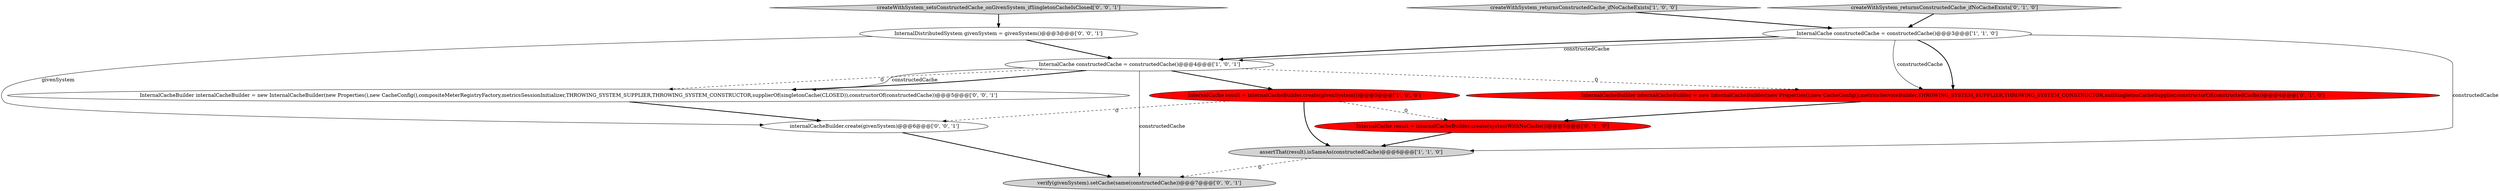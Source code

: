 digraph {
5 [style = filled, label = "createWithSystem_returnsConstructedCache_ifNoCacheExists['0', '1', '0']", fillcolor = lightgray, shape = diamond image = "AAA0AAABBB2BBB"];
3 [style = filled, label = "assertThat(result).isSameAs(constructedCache)@@@6@@@['1', '1', '0']", fillcolor = lightgray, shape = ellipse image = "AAA0AAABBB1BBB"];
8 [style = filled, label = "InternalDistributedSystem givenSystem = givenSystem()@@@3@@@['0', '0', '1']", fillcolor = white, shape = ellipse image = "AAA0AAABBB3BBB"];
2 [style = filled, label = "InternalCache constructedCache = constructedCache()@@@4@@@['1', '0', '1']", fillcolor = white, shape = ellipse image = "AAA0AAABBB1BBB"];
4 [style = filled, label = "InternalCache constructedCache = constructedCache()@@@3@@@['1', '1', '0']", fillcolor = white, shape = ellipse image = "AAA0AAABBB1BBB"];
7 [style = filled, label = "InternalCache result = internalCacheBuilder.create(systemWithNoCache())@@@5@@@['0', '1', '0']", fillcolor = red, shape = ellipse image = "AAA1AAABBB2BBB"];
9 [style = filled, label = "createWithSystem_setsConstructedCache_onGivenSystem_ifSingletonCacheIsClosed['0', '0', '1']", fillcolor = lightgray, shape = diamond image = "AAA0AAABBB3BBB"];
10 [style = filled, label = "internalCacheBuilder.create(givenSystem)@@@6@@@['0', '0', '1']", fillcolor = white, shape = ellipse image = "AAA0AAABBB3BBB"];
6 [style = filled, label = "InternalCacheBuilder internalCacheBuilder = new InternalCacheBuilder(new Properties(),new CacheConfig(),metricsServiceBuilder,THROWING_SYSTEM_SUPPLIER,THROWING_SYSTEM_CONSTRUCTOR,nullSingletonCacheSupplier,constructorOf(constructedCache))@@@4@@@['0', '1', '0']", fillcolor = red, shape = ellipse image = "AAA1AAABBB2BBB"];
12 [style = filled, label = "InternalCacheBuilder internalCacheBuilder = new InternalCacheBuilder(new Properties(),new CacheConfig(),compositeMeterRegistryFactory,metricsSessionInitializer,THROWING_SYSTEM_SUPPLIER,THROWING_SYSTEM_CONSTRUCTOR,supplierOf(singletonCache(CLOSED)),constructorOf(constructedCache))@@@5@@@['0', '0', '1']", fillcolor = white, shape = ellipse image = "AAA0AAABBB3BBB"];
0 [style = filled, label = "createWithSystem_returnsConstructedCache_ifNoCacheExists['1', '0', '0']", fillcolor = lightgray, shape = diamond image = "AAA0AAABBB1BBB"];
1 [style = filled, label = "InternalCache result = internalCacheBuilder.create(givenSystem())@@@5@@@['1', '0', '0']", fillcolor = red, shape = ellipse image = "AAA1AAABBB1BBB"];
11 [style = filled, label = "verify(givenSystem).setCache(same(constructedCache))@@@7@@@['0', '0', '1']", fillcolor = lightgray, shape = ellipse image = "AAA0AAABBB3BBB"];
4->3 [style = solid, label="constructedCache"];
4->2 [style = solid, label="constructedCache"];
2->11 [style = solid, label="constructedCache"];
4->6 [style = bold, label=""];
2->1 [style = bold, label=""];
1->3 [style = bold, label=""];
8->10 [style = solid, label="givenSystem"];
4->2 [style = bold, label=""];
1->10 [style = dashed, label="0"];
9->8 [style = bold, label=""];
7->3 [style = bold, label=""];
2->12 [style = bold, label=""];
2->12 [style = dashed, label="0"];
12->10 [style = bold, label=""];
8->2 [style = bold, label=""];
0->4 [style = bold, label=""];
5->4 [style = bold, label=""];
2->6 [style = dashed, label="0"];
2->12 [style = solid, label="constructedCache"];
1->7 [style = dashed, label="0"];
4->6 [style = solid, label="constructedCache"];
6->7 [style = bold, label=""];
3->11 [style = dashed, label="0"];
10->11 [style = bold, label=""];
}
